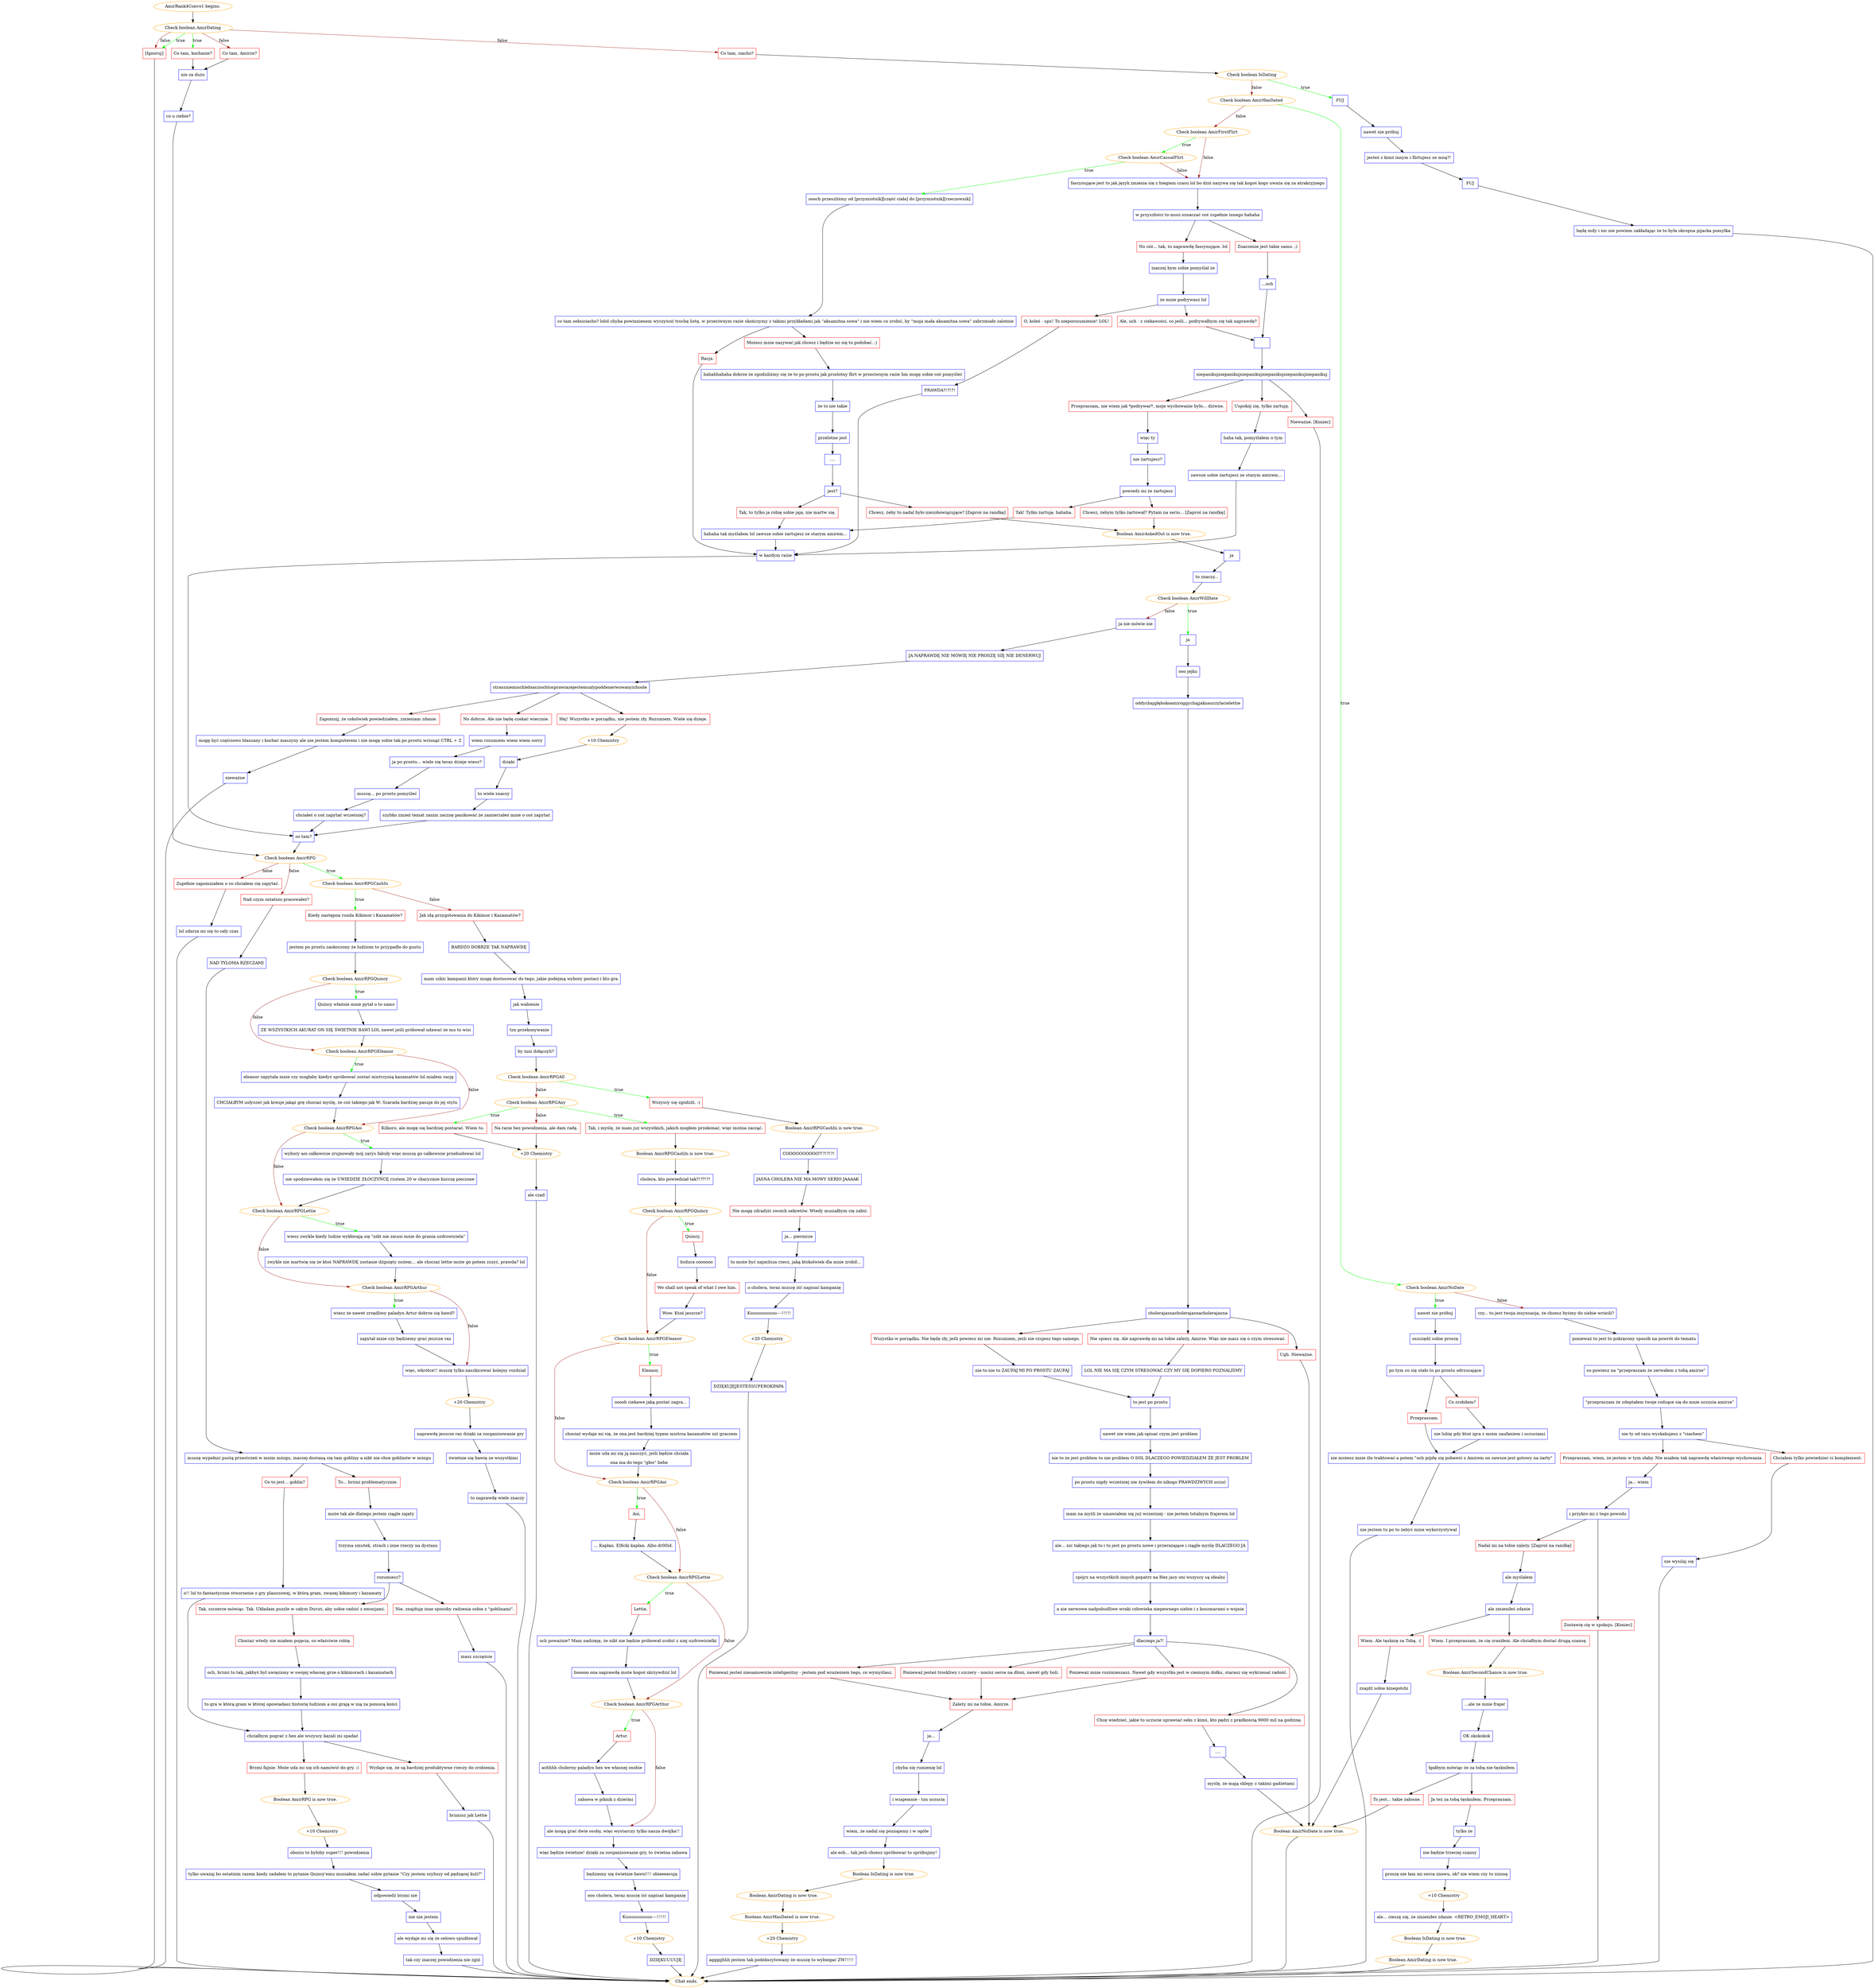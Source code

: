 digraph {
	"AmirRank4Convo1 begins." [color=orange];
		"AmirRank4Convo1 begins." -> j1901439017;
	j1901439017 [label="Check boolean AmirDating",color=orange];
		j1901439017 -> j1015576771 [label=true,color=green];
		j1901439017 -> j55864783 [label=true,color=green];
		j1901439017 -> j1011445629 [label=false,color=brown];
		j1901439017 -> j4050619991 [label=false,color=brown];
		j1901439017 -> j55864783 [label=false,color=brown];
	j1015576771 [label="Co tam, kochanie?",shape=box,color=red];
		j1015576771 -> j110233156;
	j55864783 [label="[Ignoruj]",shape=box,color=red];
		j55864783 -> "Chat ends.";
	j1011445629 [label="Co tam, Amirze?",shape=box,color=red];
		j1011445629 -> j110233156;
	j4050619991 [label="Co tam, ciacho?",shape=box,color=red];
		j4050619991 -> j299105551;
	j110233156 [label="nie za dużo",shape=box,color=blue];
		j110233156 -> j3015216861;
	"Chat ends." [color=orange];
	j299105551 [label="Check boolean IsDating",color=orange];
		j299105551 -> j2461200135 [label=true,color=green];
		j299105551 -> j869690643 [label=false,color=brown];
	j3015216861 [label="co u ciebie?",shape=box,color=blue];
		j3015216861 -> j13181005;
	j2461200135 [label="FUJ",shape=box,color=blue];
		j2461200135 -> j4193013973;
	j869690643 [label="Check boolean AmirHasDated",color=orange];
		j869690643 -> j1564964587 [label=true,color=green];
		j869690643 -> j427846108 [label=false,color=brown];
	j13181005 [label="Check boolean AmirRPG",color=orange];
		j13181005 -> j3060623829 [label=true,color=green];
		j13181005 -> j3503638681 [label=false,color=brown];
		j13181005 -> j1704582834 [label=false,color=brown];
	j4193013973 [label="nawet nie próbuj",shape=box,color=blue];
		j4193013973 -> j2197128058;
	j1564964587 [label="Check boolean AmirNoDate",color=orange];
		j1564964587 -> j1273590209 [label=true,color=green];
		j1564964587 -> j1753440920 [label=false,color=brown];
	j427846108 [label="Check boolean AmirFirstFlirt",color=orange];
		j427846108 -> j2657990682 [label=true,color=green];
		j427846108 -> j1548450924 [label=false,color=brown];
	j3060623829 [label="Check boolean AmirRPGCashIn",color=orange];
		j3060623829 -> j1170425420 [label=true,color=green];
		j3060623829 -> j985752254 [label=false,color=brown];
	j3503638681 [label="Nad czym ostatnio pracowałeś?",shape=box,color=red];
		j3503638681 -> j919887659;
	j1704582834 [label="Zupełnie zapomniałem o co chciałem cię zapytać.",shape=box,color=red];
		j1704582834 -> j528952277;
	j2197128058 [label="jesteś z kimś innym i flirtujesz ze mną?!",shape=box,color=blue];
		j2197128058 -> j811094245;
	j1273590209 [label="nawet nie próbuj",shape=box,color=blue];
		j1273590209 -> j1650271879;
	j1753440920 [label="czy... to jest twoja insynuacja, że chcesz byśmy do siebie wrócili?",shape=box,color=blue];
		j1753440920 -> j2143515711;
	j2657990682 [label="Check boolean AmirCasualFlirt",color=orange];
		j2657990682 -> j264141196 [label=true,color=green];
		j2657990682 -> j1548450924 [label=false,color=brown];
	j1548450924 [label="fascynujące jest to jak język zmienia się z biegiem czasu lol bo dziś nazywa się tak kogoś kogo uważa się za atrakcyjnego",shape=box,color=blue];
		j1548450924 -> j1115812901;
	j1170425420 [label="Kiedy następna runda Kikimor i Kazamatów?",shape=box,color=red];
		j1170425420 -> j2974966820;
	j985752254 [label="Jak idą przygotowania do Kikimor i Kazamatów?",shape=box,color=red];
		j985752254 -> j3942908646;
	j919887659 [label="NAD TYLOMA RZECZAMI",shape=box,color=blue];
		j919887659 -> j801684876;
	j528952277 [label="lol zdarza mi się to cały czas",shape=box,color=blue];
		j528952277 -> "Chat ends.";
	j811094245 [label="FUJ",shape=box,color=blue];
		j811094245 -> j307842138;
	j1650271879 [label="oszczędź sobie proszę",shape=box,color=blue];
		j1650271879 -> j2540899309;
	j2143515711 [label="ponieważ to jest to pokręcony sposób na powrót do tematu",shape=box,color=blue];
		j2143515711 -> j708466905;
	j264141196 [label="oooch przeszliśmy od [przymiotnik][część ciała] do [przymiotnik][rzeczownik]",shape=box,color=blue];
		j264141196 -> j941219669;
	j1115812901 [label="w przyszłości to musi oznaczać coś zupełnie innego hahaha",shape=box,color=blue];
		j1115812901 -> j1791216121;
		j1115812901 -> j2663230468;
	j2974966820 [label="jestem po prostu zaskoczony że ludziom to przypadło do gustu",shape=box,color=blue];
		j2974966820 -> j39894109;
	j3942908646 [label="BARDZO DOBRZE TAK NAPRAWDĘ",shape=box,color=blue];
		j3942908646 -> j2883723420;
	j801684876 [label="muszę wypełnić pustą przestrzeń w moim mózgu, inaczej dostaną się tam gobliny a nikt nie chce goblinów w mózgu",shape=box,color=blue];
		j801684876 -> j3778915069;
		j801684876 -> j1917892333;
	j307842138 [label="będę miły i nic nie powiem zakładając że to była okropna pijacka pomyłka",shape=box,color=blue];
		j307842138 -> "Chat ends.";
	j2540899309 [label="po tym co się stało to po prostu odrzucające",shape=box,color=blue];
		j2540899309 -> j1888659925;
		j2540899309 -> j2712244701;
	j708466905 [label="co powiesz na \"przepraszam że zerwałem z tobą amirze\"",shape=box,color=blue];
		j708466905 -> j3082949312;
	j941219669 [label="co tam seksiciacho? lolol chyba powinnienem wyczyścić trochę listę, w przeciwnym razie skończymy z takimi przykładami jak \"aksamitna sowa\" i nie wiem co zrobić, by \"moja mała aksamitna sowa\" zabrzmiało zalotnie",shape=box,color=blue];
		j941219669 -> j1927225223;
		j941219669 -> j2951418250;
	j1791216121 [label="No cóż... tak, to naprawdę fascynujące. lol",shape=box,color=red];
		j1791216121 -> j138749663;
	j2663230468 [label="Znaczenie jest takie samo. ;)",shape=box,color=red];
		j2663230468 -> j2712221994;
	j39894109 [label="Check boolean AmirRPGQuincy",color=orange];
		j39894109 -> j3129355018 [label=true,color=green];
		j39894109 -> j2519416544 [label=false,color=brown];
	j2883723420 [label="mam szkic kampanii który mogę dostosować do tego, jakie podejmą wybory postaci i kto gra",shape=box,color=blue];
		j2883723420 -> j1984318053;
	j3778915069 [label="To... brzmi problematycznie.",shape=box,color=red];
		j3778915069 -> j3672191174;
	j1917892333 [label="Co to jest... goblin?",shape=box,color=red];
		j1917892333 -> j249079474;
	j1888659925 [label="Przepraszam.",shape=box,color=red];
		j1888659925 -> j2061413393;
	j2712244701 [label="Co zrobiłem?",shape=box,color=red];
		j2712244701 -> j515441120;
	j3082949312 [label="\"przepraszam że zdeptałem twoje rodzące się do mnie uczucia amirze”",shape=box,color=blue];
		j3082949312 -> j1347962103;
	j1927225223 [label="Możesz mnie nazywać jak chcesz i będzie mi się to podobać. ;)",shape=box,color=red];
		j1927225223 -> j2143833465;
	j2951418250 [label="Racja.",shape=box,color=red];
		j2951418250 -> j4051863704;
	j138749663 [label="inaczej bym sobie pomyślał że",shape=box,color=blue];
		j138749663 -> j2515486836;
	j2712221994 [label="...och",shape=box,color=blue];
		j2712221994 -> j3892810779;
	j3129355018 [label="Quincy właśnie mnie pytał o to samo",shape=box,color=blue];
		j3129355018 -> j3013541545;
	j2519416544 [label="Check boolean AmirRPGEleanor",color=orange];
		j2519416544 -> j3393634923 [label=true,color=green];
		j2519416544 -> j2468658678 [label=false,color=brown];
	j1984318053 [label="jak wabienie",shape=box,color=blue];
		j1984318053 -> j446751438;
	j3672191174 [label="może tak ale dlatego jestem ciągle zajęty",shape=box,color=blue];
		j3672191174 -> j655689266;
	j249079474 [label="o!! lol to fantastyczne stworzenie z gry planszowej, w którą gram, zwanej kikimory i kazamaty",shape=box,color=blue];
		j249079474 -> j3691333014;
	j2061413393 [label="nie możesz mnie źle traktować a potem \"och pójdę się pobawić z Amirem on zawsze jest gotowy na żarty\"",shape=box,color=blue];
		j2061413393 -> j3547125251;
	j515441120 [label="nie lubię gdy ktoś igra z moim zaufaniem i uczuciami",shape=box,color=blue];
		j515441120 -> j2061413393;
	j1347962103 [label="nie ty od razu wyskakujesz z \"ciachem\"",shape=box,color=blue];
		j1347962103 -> j1389788120;
		j1347962103 -> j3620521835;
	j2143833465 [label="hahahhahaha dobrze że zgodziliśmy się że to po prostu jak przelotny flirt w przeciwnym razie hm mogę sobie coś pomyśleć",shape=box,color=blue];
		j2143833465 -> j1263402844;
	j4051863704 [label="w każdym razie",shape=box,color=blue];
		j4051863704 -> j1404377825;
	j2515486836 [label="że mnie podrywasz lol",shape=box,color=blue];
		j2515486836 -> j988263146;
		j2515486836 -> j944724473;
	j3892810779 [label=" ",shape=box,color=blue];
		j3892810779 -> j3708423539;
	j3013541545 [label="ZE WSZYSTKICH AKURAT ON SIĘ ŚWIETNIE BAWI LOL nawet jeśli próbował udawać że mu to wisi",shape=box,color=blue];
		j3013541545 -> j2519416544;
	j3393634923 [label="eleanor zapytała mnie czy mogłaby kiedyś spróbować zostać mistrzynią kazamatów lol miałem rację",shape=box,color=blue];
		j3393634923 -> j3096765520;
	j2468658678 [label="Check boolean AmirRPGAoi",color=orange];
		j2468658678 -> j3832269338 [label=true,color=green];
		j2468658678 -> j290297768 [label=false,color=brown];
	j446751438 [label="tzn przekonywanie",shape=box,color=blue];
		j446751438 -> j1479458326;
	j655689266 [label="trzyma smutek, strach i inne rzeczy na dystans",shape=box,color=blue];
		j655689266 -> j228441894;
	j3691333014 [label="chciałbym pograć z hex ale wszyscy kazali mi spadać",shape=box,color=blue];
		j3691333014 -> j3908379812;
		j3691333014 -> j3525936521;
	j3547125251 [label="nie jestem tu po to żebyś mnie wykorzystywał",shape=box,color=blue];
		j3547125251 -> "Chat ends.";
	j1389788120 [label="Przepraszam, wiem, że jestem w tym słaby. Nie miałem tak naprawdę właściwego wychowania.",shape=box,color=red];
		j1389788120 -> j641358162;
	j3620521835 [label="Chciałem tylko powiedzieć ci komplement.",shape=box,color=red];
		j3620521835 -> j2404080993;
	j1263402844 [label="że to nie takie",shape=box,color=blue];
		j1263402844 -> j3643353001;
	j1404377825 [label="co tam?",shape=box,color=blue];
		j1404377825 -> j13181005;
	j988263146 [label="O, koleś - ups! To nieporozumienie! LOL!",shape=box,color=red];
		j988263146 -> j4076281114;
	j944724473 [label="Ale, uch - z ciekawości, co jeśli... podrywałbym cię tak naprawdę?",shape=box,color=red];
		j944724473 -> j3892810779;
	j3708423539 [label="niepanikujniepanikujniepanikujniepanikujniepanikujniepanikuj",shape=box,color=blue];
		j3708423539 -> j3870412700;
		j3708423539 -> j3094501813;
		j3708423539 -> j2391020851;
	j3096765520 [label="CHCIAŁBYM usłyszeć jak kreuje jakąś grę chociaż myślę, że coś takiego jak W: Szarada bardziej pasuje do jej stylu",shape=box,color=blue];
		j3096765520 -> j2468658678;
	j3832269338 [label="wybory aoi całkowicie zrujnowały mój zarys fabuły więc muszę go całkowicie przebudować lol",shape=box,color=blue];
		j3832269338 -> j721033945;
	j290297768 [label="Check boolean AmirRPGLettie",color=orange];
		j290297768 -> j3099873783 [label=true,color=green];
		j290297768 -> j3043779789 [label=false,color=brown];
	j1479458326 [label="by inni dołączyli?",shape=box,color=blue];
		j1479458326 -> j2410754749;
	j228441894 [label="rozumiesz?",shape=box,color=blue];
		j228441894 -> j2915994927;
		j228441894 -> j2872397757;
	j3908379812 [label="Brzmi fajnie. Może uda mi się ich namówić do gry. :)",shape=box,color=red];
		j3908379812 -> j2006396036;
	j3525936521 [label="Wydaje się, że są bardziej produktywne rzeczy do zrobienia.",shape=box,color=red];
		j3525936521 -> j2672518240;
	j641358162 [label="ja... wiem",shape=box,color=blue];
		j641358162 -> j2705220111;
	j2404080993 [label="nie wysilaj się",shape=box,color=blue];
		j2404080993 -> "Chat ends.";
	j3643353001 [label="przelotne jest",shape=box,color=blue];
		j3643353001 -> j2516659678;
	j4076281114 [label="PRAWDA?!?!?!",shape=box,color=blue];
		j4076281114 -> j4051863704;
	j3870412700 [label="Uspokój się, tylko żartuję.",shape=box,color=red];
		j3870412700 -> j3595274533;
	j3094501813 [label="Przepraszam, nie wiem jak *podrywać*, moje wychowanie było... dziwne.",shape=box,color=red];
		j3094501813 -> j2940201011;
	j2391020851 [label="Nieważne. [Koniec]",shape=box,color=red];
		j2391020851 -> "Chat ends.";
	j721033945 [label="nie spodziewałem się że UWIEDZIE ZŁOCZYŃCĘ rzutem 20 w charyzmie kurczę pieczone",shape=box,color=blue];
		j721033945 -> j290297768;
	j3099873783 [label="wiesz zwykle kiedy ludzie wykłócają się \"nikt nie zmusi mnie do grania uzdrowiciela\"",shape=box,color=blue];
		j3099873783 -> j1590807746;
	j3043779789 [label="Check boolean AmirRPGArthur",color=orange];
		j3043779789 -> j3603020706 [label=true,color=green];
		j3043779789 -> j1191877322 [label=false,color=brown];
	j2410754749 [label="Check boolean AmirRPGAll",color=orange];
		j2410754749 -> j15885429 [label=true,color=green];
		j2410754749 -> j4007068273 [label=false,color=brown];
	j2915994927 [label="Tak, szczerze mówiąc. Tak. Układam puzzle w całym Duviri, aby sobie radzić z emocjami.",shape=box,color=red];
		j2915994927 -> j456248974;
	j2872397757 [label="Nie, znajduję inne sposoby radzenia sobie z \"goblinami\".",shape=box,color=red];
		j2872397757 -> j3106216601;
	j2006396036 [label="Boolean AmirRPG is now true.",color=orange];
		j2006396036 -> j3731990700;
	j2672518240 [label="brzmisz jak Lettie",shape=box,color=blue];
		j2672518240 -> "Chat ends.";
	j2705220111 [label="i przykro mi z tego powodu",shape=box,color=blue];
		j2705220111 -> j2664103583;
		j2705220111 -> j146220602;
	j2516659678 [label="....",shape=box,color=blue];
		j2516659678 -> j1889231619;
	j3595274533 [label="haha tak, pomyślałem o tym",shape=box,color=blue];
		j3595274533 -> j658698963;
	j2940201011 [label="więc ty",shape=box,color=blue];
		j2940201011 -> j3577638519;
	j1590807746 [label="zwykle nie martwię się że ktoś NAPRAWDĘ zostanie dźgnięty nożem... ale chociaż lettie może go potem zszyć, prawda? lol",shape=box,color=blue];
		j1590807746 -> j3043779789;
	j3603020706 [label="wiesz że nawet zrzędliwy paladyn Artur dobrze się bawił?",shape=box,color=blue];
		j3603020706 -> j615414194;
	j1191877322 [label="więc, wkrótce!! muszę tylko naszkicować kolejny rozdział",shape=box,color=blue];
		j1191877322 -> j3689185576;
	j15885429 [label="Wszyscy się zgodzili. :)",shape=box,color=red];
		j15885429 -> j441322820;
	j4007068273 [label="Check boolean AmirRPGAny",color=orange];
		j4007068273 -> j3885028963 [label=true,color=green];
		j4007068273 -> j3238250569 [label=true,color=green];
		j4007068273 -> j1213956197 [label=false,color=brown];
	j456248974 [label="Chociaż wtedy nie miałem pojęcia, co właściwie robię.",shape=box,color=red];
		j456248974 -> j303947138;
	j3106216601 [label="masz szczęście",shape=box,color=blue];
		j3106216601 -> "Chat ends.";
	j3731990700 [label="+10 Chemistry",color=orange];
		j3731990700 -> j146015389;
	j2664103583 [label="Nadal mi na tobie zależy. [Zaproś na randkę]",shape=box,color=red];
		j2664103583 -> j751802442;
	j146220602 [label="Zostawię cię w spokoju. [Koniec]",shape=box,color=red];
		j146220602 -> "Chat ends.";
	j1889231619 [label="jest?",shape=box,color=blue];
		j1889231619 -> j4201372061;
		j1889231619 -> j3440344384;
	j658698963 [label="zawsze sobie żartujesz ze starym amirem...",shape=box,color=blue];
		j658698963 -> j4051863704;
	j3577638519 [label="nie żartujesz?",shape=box,color=blue];
		j3577638519 -> j3330331015;
	j615414194 [label="zapytał mnie czy będziemy grać jeszcze raz",shape=box,color=blue];
		j615414194 -> j1191877322;
	j3689185576 [label="+20 Chemistry",color=orange];
		j3689185576 -> j1422396226;
	j441322820 [label="Boolean AmirRPGCashIn is now true.",color=orange];
		j441322820 -> j1671555685;
	j3885028963 [label="Tak, i myślę, że mam już wszystkich, jakich mogłem przekonać, więc można zacząć.",shape=box,color=red];
		j3885028963 -> j2948973457;
	j3238250569 [label="Kilkoro, ale mogę się bardziej postarać. Wiem to.",shape=box,color=red];
		j3238250569 -> j866811482;
	j1213956197 [label="Na razie bez powodzenia, ale dam radę.",shape=box,color=red];
		j1213956197 -> j866811482;
	j303947138 [label="och, brzmi to tak, jakbyś był uwięziony w swojej własnej grze o kikimorach i kazamatach",shape=box,color=blue];
		j303947138 -> j3899253540;
	j146015389 [label="oboziu to byłoby super!!! powodzenia",shape=box,color=blue];
		j146015389 -> j2458264049;
	j751802442 [label="ale myślałem",shape=box,color=blue];
		j751802442 -> j1762115072;
	j4201372061 [label="Chcesz, żeby to nadal było niezobowiązujące? [Zaproś na randkę]",shape=box,color=red];
		j4201372061 -> j2657543312;
	j3440344384 [label="Tak, to tylko ja robię sobie jaja, nie martw się.",shape=box,color=red];
		j3440344384 -> j3615836924;
	j3330331015 [label="powiedz mi że żartujesz",shape=box,color=blue];
		j3330331015 -> j2856771157;
		j3330331015 -> j1062859744;
	j1422396226 [label="naprawdę jeszcze raz dzięki za zorganizowanie gry",shape=box,color=blue];
		j1422396226 -> j3083599149;
	j1671555685 [label="COOOOOOOOOO?!?!?!?!",shape=box,color=blue];
		j1671555685 -> j4216009071;
	j2948973457 [label="Boolean AmirRPGCashIn is now true.",color=orange];
		j2948973457 -> j1356400829;
	j866811482 [label="+20 Chemistry",color=orange];
		j866811482 -> j507697826;
	j3899253540 [label="to gra w którą gram w której opowiadasz historię ludziom a oni grają w nią za pomocą kości",shape=box,color=blue];
		j3899253540 -> j3691333014;
	j2458264049 [label="tylko uważaj bo ostatnim razem kiedy zadałem to pytanie Quincy'emu musiałem zadać sobie pytanie \"Czy jestem szybszy od pędzącej kuli?\"",shape=box,color=blue];
		j2458264049 -> j2267602926;
	j1762115072 [label="ale zmieniłeś zdanie",shape=box,color=blue];
		j1762115072 -> j1255803615;
		j1762115072 -> j1637832424;
	j2657543312 [label="Boolean AmirAskedOut is now true.",color=orange];
		j2657543312 -> j2012588582;
	j3615836924 [label="hahaha tak myślałem lol zawsze sobie żartujesz ze starym amirem...",shape=box,color=blue];
		j3615836924 -> j4051863704;
	j2856771157 [label="Chcesz, żebym tylko żartował? Pytam na serio... [Zaproś na randkę]",shape=box,color=red];
		j2856771157 -> j2657543312;
	j1062859744 [label="Tak! Tylko żartuję. hahaha.",shape=box,color=red];
		j1062859744 -> j3615836924;
	j3083599149 [label="świetnie się bawię ze wszystkimi",shape=box,color=blue];
		j3083599149 -> j554258531;
	j4216009071 [label="JASNA CHOLERA NIE MA MOWY SERIO JAAAAK",shape=box,color=blue];
		j4216009071 -> j1689164970;
	j1356400829 [label="cholera, kto powiedział tak?!??!?!",shape=box,color=blue];
		j1356400829 -> j1892846008;
	j507697826 [label="ale czad",shape=box,color=blue];
		j507697826 -> "Chat ends.";
	j2267602926 [label="odpowiedź brzmi nie",shape=box,color=blue];
		j2267602926 -> j374343088;
	j1255803615 [label="Wiem. Ale tęsknię za Tobą. :(",shape=box,color=red];
		j1255803615 -> j3368443355;
	j1637832424 [label="Wiem. I przepraszam, że cię zraniłem. Ale chciałbym dostać drugą szansę.",shape=box,color=red];
		j1637832424 -> j1572738332;
	j2012588582 [label="ja",shape=box,color=blue];
		j2012588582 -> j398195736;
	j554258531 [label="to naprawdę wiele znaczy",shape=box,color=blue];
		j554258531 -> "Chat ends.";
	j1689164970 [label="Nie mogę zdradzić swoich sekretów. Wtedy musiałbym cię zabić.",shape=box,color=red];
		j1689164970 -> j3376386367;
	j1892846008 [label="Check boolean AmirRPGQuincy",color=orange];
		j1892846008 -> j4216424140 [label=true,color=green];
		j1892846008 -> j3259202448 [label=false,color=brown];
	j374343088 [label="nie nie jestem",shape=box,color=blue];
		j374343088 -> j393761298;
	j3368443355 [label="znajdź sobie kinegotchi",shape=box,color=blue];
		j3368443355 -> j2322051913;
	j1572738332 [label="Boolean AmirSecondChance is now true.",color=orange];
		j1572738332 -> j2273768775;
	j398195736 [label="to znaczy...",shape=box,color=blue];
		j398195736 -> j1477186602;
	j3376386367 [label="ja... piernicze",shape=box,color=blue];
		j3376386367 -> j3235572879;
	j4216424140 [label="Quincy,",shape=box,color=red];
		j4216424140 -> j2591322650;
	j3259202448 [label="Check boolean AmirRPGEleanor",color=orange];
		j3259202448 -> j2027101469 [label=true,color=green];
		j3259202448 -> j1611217381 [label=false,color=brown];
	j393761298 [label="ale wydaje mi się że celowo spudłował",shape=box,color=blue];
		j393761298 -> j2522925433;
	j2322051913 [label="Boolean AmirNoDate is now true.",color=orange];
		j2322051913 -> "Chat ends.";
	j2273768775 [label="...ale ze mnie frajer",shape=box,color=blue];
		j2273768775 -> j947094207;
	j1477186602 [label="Check boolean AmirWillDate",color=orange];
		j1477186602 -> j1077892724 [label=true,color=green];
		j1477186602 -> j4232790873 [label=false,color=brown];
	j3235572879 [label="to może być najmilsza rzecz, jaką ktokolwiek dla mnie zrobił...",shape=box,color=blue];
		j3235572879 -> j419674895;
	j2591322650 [label="bzdura coooooo",shape=box,color=blue];
		j2591322650 -> j468429144;
	j2027101469 [label="Eleanor,",shape=box,color=red];
		j2027101469 -> j1633927437;
	j1611217381 [label="Check boolean AmirRPGAoi",color=orange];
		j1611217381 -> j815856102 [label=true,color=green];
		j1611217381 -> j2067107230 [label=false,color=brown];
	j2522925433 [label="tak czy inaczej powodzenia nie zgiń",shape=box,color=blue];
		j2522925433 -> "Chat ends.";
	j947094207 [label="OK okokokok",shape=box,color=blue];
		j947094207 -> j2820310117;
	j1077892724 [label="ja",shape=box,color=blue];
		j1077892724 -> j2790943129;
	j4232790873 [label="ja nie mówie nie",shape=box,color=blue];
		j4232790873 -> j2587128961;
	j419674895 [label="o cholera, teraz muszę iść napisać kampanię",shape=box,color=blue];
		j419674895 -> j2268218969;
	j468429144 [label="We shall not speak of what I owe him.",shape=box,color=red];
		j468429144 -> j1127457071;
	j1633927437 [label="ooooh ciekawe jaką postać zagra...",shape=box,color=blue];
		j1633927437 -> j2683720697;
	j815856102 [label="Aoi,",shape=box,color=red];
		j815856102 -> j2837575383;
	j2067107230 [label="Check boolean AmirRPGLettie",color=orange];
		j2067107230 -> j3402005505 [label=true,color=green];
		j2067107230 -> j241471578 [label=false,color=brown];
	j2820310117 [label="łgałbym mówiąc że za tobą nie tęskniłem",shape=box,color=blue];
		j2820310117 -> j1965617011;
		j2820310117 -> j190136421;
	j2790943129 [label="ooo jejku",shape=box,color=blue];
		j2790943129 -> j1732764796;
	j2587128961 [label="JA NAPRAWDĘ NIE MÓWIĘ NIE PROSZĘ SIĘ NIE DENERWUJ",shape=box,color=blue];
		j2587128961 -> j3823516959;
	j2268218969 [label="Kuuuuuuuuuu----!!!!!",shape=box,color=blue];
		j2268218969 -> j2045034909;
	j1127457071 [label="Wow. Ktoś jeszcze?",shape=box,color=blue];
		j1127457071 -> j3259202448;
	j2683720697 [label="chociaż wydaje mi się, że ona jest bardziej typem mistrza kazamatów niż graczem",shape=box,color=blue];
		j2683720697 -> j1036238969;
	j2837575383 [label="... Kapłan. Elficki kapłan. Albo dr00id.",shape=box,color=blue];
		j2837575383 -> j2067107230;
	j3402005505 [label="Lettie,",shape=box,color=red];
		j3402005505 -> j2387538575;
	j241471578 [label="Check boolean AmirRPGArthur",color=orange];
		j241471578 -> j1148925364 [label=true,color=green];
		j241471578 -> j3965036659 [label=false,color=brown];
	j1965617011 [label="Ja też za tobą tęskniłem. Przepraszam.",shape=box,color=red];
		j1965617011 -> j1604412936;
	j190136421 [label="To jest... takie żałosne.",shape=box,color=red];
		j190136421 -> j2322051913;
	j1732764796 [label="oddychajgłębokoamiroggychajjaknauczylacielettie",shape=box,color=blue];
		j1732764796 -> j3362018311;
	j3823516959 [label="straszniemischlebiasziochtosprawiazejestemcalypoddenerwowanyichoole",shape=box,color=blue];
		j3823516959 -> j3668044960;
		j3823516959 -> j821052212;
		j3823516959 -> j448178613;
	j2045034909 [label="+20 Chemistry",color=orange];
		j2045034909 -> j2559464925;
	j1036238969 [label="może uda mi się ją nauczyć, jeśli będzie chciała
ona ma do tego \"głos\" hehe",shape=box,color=blue];
		j1036238969 -> j1611217381;
	j2387538575 [label="och poważnie? Mam nadzieję, że nikt nie będzie próbował zrobić z niej uzdrowicielki",shape=box,color=blue];
		j2387538575 -> j1527676593;
	j1148925364 [label="Artur.",shape=box,color=red];
		j1148925364 -> j3949090145;
	j3965036659 [label="ale mogą grać dwie osoby, więc wystarczy tylko nasza dwójka!!",shape=box,color=blue];
		j3965036659 -> j296530167;
	j1604412936 [label="tylko że",shape=box,color=blue];
		j1604412936 -> j2454840910;
	j3362018311 [label="cholerajasnacholerajasnacholerajasna",shape=box,color=blue];
		j3362018311 -> j2048164723;
		j3362018311 -> j2111282729;
		j3362018311 -> j492330759;
	j3668044960 [label="Hej! Wszystko w porządku, nie jestem zły. Rozumiem. Wiele się dzieje.",shape=box,color=red];
		j3668044960 -> j299397240;
	j821052212 [label="No dobrze. Ale nie będę czekać wiecznie.",shape=box,color=red];
		j821052212 -> j3104111016;
	j448178613 [label="Zapomnij, że cokolwiek powiedziałem, zmieniam zdanie.",shape=box,color=red];
		j448178613 -> j2608488353;
	j2559464925 [label="DZIĘKUJĘJESTEŚSUPEROKPAPA",shape=box,color=blue];
		j2559464925 -> "Chat ends.";
	j1527676593 [label="booooo ona naprawdę może kogoś skrzywdzić lol",shape=box,color=blue];
		j1527676593 -> j241471578;
	j3949090145 [label="achhhh cholerny paladyn hex we własnej osobie",shape=box,color=blue];
		j3949090145 -> j1134457546;
	j296530167 [label="więc będzie świetnie! dzięki za zorganizowanie gry, to świetna zabawa",shape=box,color=blue];
		j296530167 -> j2175841682;
	j2454840910 [label="nie będzie trzeciej szansy",shape=box,color=blue];
		j2454840910 -> j3014563781;
	j2048164723 [label="Ugh. Nieważne.",shape=box,color=red];
		j2048164723 -> j2322051913;
	j2111282729 [label="Nie spiesz się. Ale naprawdę mi na tobie zależy, Amirze. Więc nie masz się o czym stresować.",shape=box,color=red];
		j2111282729 -> j33255167;
	j492330759 [label="Wszystko w porządku. Nie będę zły, jeśli powiesz mi nie. Rozumiem, jeśli nie czujesz tego samego.",shape=box,color=red];
		j492330759 -> j3445621336;
	j299397240 [label="+10 Chemistry",color=orange];
		j299397240 -> j2218486993;
	j3104111016 [label="wiem rozumiem wiem wiem sorry",shape=box,color=blue];
		j3104111016 -> j1998959973;
	j2608488353 [label="mogę być częściowo blaszany i kochać maszyny ale nie jestem komputerem i nie mogę sobie tak po prostu wcisnąć CTRL + Z",shape=box,color=blue];
		j2608488353 -> j2736099161;
	j1134457546 [label="zabawa w piknik z dziećmi",shape=box,color=blue];
		j1134457546 -> j3965036659;
	j2175841682 [label="będziemy się świetnie bawić!!! obieeeecuję",shape=box,color=blue];
		j2175841682 -> j3872084903;
	j3014563781 [label="proszę nie łam mi serca znowu, ok? nie wiem czy to zniosę",shape=box,color=blue];
		j3014563781 -> j3184606752;
	j33255167 [label="LOL NIE MA SIĘ CZYM STRESOWAĆ CZY MY SIĘ DOPIERO POZNALIŚMY",shape=box,color=blue];
		j33255167 -> j3533621357;
	j3445621336 [label="nie to nie to ZAUFAJ MI PO PROSTU ZAUFAJ",shape=box,color=blue];
		j3445621336 -> j3533621357;
	j2218486993 [label="dzięki",shape=box,color=blue];
		j2218486993 -> j891564398;
	j1998959973 [label="ja po prostu... wiele się teraz dzieje wiesz?",shape=box,color=blue];
		j1998959973 -> j3689394673;
	j2736099161 [label="nieważne",shape=box,color=blue];
		j2736099161 -> "Chat ends.";
	j3872084903 [label="ooo cholera, teraz muszę iść napisać kampanię",shape=box,color=blue];
		j3872084903 -> j455382385;
	j3184606752 [label="+10 Chemistry",color=orange];
		j3184606752 -> j1174318393;
	j3533621357 [label="to jest po prostu",shape=box,color=blue];
		j3533621357 -> j2617271899;
	j891564398 [label="to wiele znaczy",shape=box,color=blue];
		j891564398 -> j1850591876;
	j3689394673 [label="muszę... po prostu pomyśleć",shape=box,color=blue];
		j3689394673 -> j3425976099;
	j455382385 [label="Kuuuuuuuuuu----!!!!!",shape=box,color=blue];
		j455382385 -> j2121834392;
	j1174318393 [label="ale... cieszę się, że zmieniłeś zdanie. <RETRO_EMOJI_HEART>",shape=box,color=blue];
		j1174318393 -> j855872083;
	j2617271899 [label="nawet nie wiem jak opisać czym jest problem",shape=box,color=blue];
		j2617271899 -> j1226014370;
	j1850591876 [label="szybko zmień temat zanim zacznę panikować że zamierzałeś mnie o coś zapytać",shape=box,color=blue];
		j1850591876 -> j1404377825;
	j3425976099 [label="chciałeś o coś zapytać wcześniej?",shape=box,color=blue];
		j3425976099 -> j1404377825;
	j2121834392 [label="+10 Chemistry",color=orange];
		j2121834392 -> j3083990226;
	j855872083 [label="Boolean IsDating is now true.",color=orange];
		j855872083 -> j3208739917;
	j1226014370 [label="nie to że jest problem to nie problem O SOL DLACZEGO POWIEDZIAŁEM ŻE JEST PROBLEM",shape=box,color=blue];
		j1226014370 -> j3375250929;
	j3083990226 [label="DZIĘKUUUUJĘ",shape=box,color=blue];
		j3083990226 -> "Chat ends.";
	j3208739917 [label="Boolean AmirDating is now true.",color=orange];
		j3208739917 -> "Chat ends.";
	j3375250929 [label="po prostu nigdy wcześniej nie żywiłem do nikogo PRAWDZIWYCH uczuć",shape=box,color=blue];
		j3375250929 -> j346412654;
	j346412654 [label="mam na myśli że umawiałem się już wcześniej - nie jestem totalnym frajerem lol",shape=box,color=blue];
		j346412654 -> j2743919730;
	j2743919730 [label="ale... nic takiego jak to i to jest po prostu nowe i przerażające i ciągle myślę DLACZEGO JA",shape=box,color=blue];
		j2743919730 -> j2260087833;
	j2260087833 [label="spójrz na wszystkich innych popatrz na Hex jacy oni wszyscy są idealni",shape=box,color=blue];
		j2260087833 -> j1386990894;
	j1386990894 [label="a nie nerwowe nadpobudliwe wraki człowieka niepewnego siebie i z koszmarami o wojnie",shape=box,color=blue];
		j1386990894 -> j3382338261;
	j3382338261 [label="dlaczego ja?!",shape=box,color=blue];
		j3382338261 -> j2486297617;
		j3382338261 -> j3944209805;
		j3382338261 -> j1389383727;
		j3382338261 -> j2865464283;
	j2486297617 [label="Ponieważ jesteś niesamowicie inteligentny - jestem pod wrażeniem tego, co wymyślasz.",shape=box,color=red];
		j2486297617 -> j3342782179;
	j3944209805 [label="Ponieważ jesteś troskliwy i szczery - nosisz serce na dłoni, nawet gdy boli.",shape=box,color=red];
		j3944209805 -> j3342782179;
	j1389383727 [label="Ponieważ mnie rozśmieszasz. Nawet gdy wszystko jest w ciemnym dołku, starasz się wykrzesać radość.",shape=box,color=red];
		j1389383727 -> j3342782179;
	j2865464283 [label="Chcę wiedzieć, jakie to uczucie uprawiać seks z kimś, kto pędzi z prędkością 9000 mil na godzinę.",shape=box,color=red];
		j2865464283 -> j1170284643;
	j3342782179 [label="Zależy mi na tobie, Amirze.",shape=box,color=red];
		j3342782179 -> j1532564990;
	j1170284643 [label="....",shape=box,color=blue];
		j1170284643 -> j948884591;
	j1532564990 [label="ja...",shape=box,color=blue];
		j1532564990 -> j2982975437;
	j948884591 [label="myślę, że mają sklepy z takimi gadżetami",shape=box,color=blue];
		j948884591 -> j2322051913;
	j2982975437 [label="chyba się rumienię lol",shape=box,color=blue];
		j2982975437 -> j3215917591;
	j3215917591 [label="i wzajemnie - tzn uczucia",shape=box,color=blue];
		j3215917591 -> j410411377;
	j410411377 [label="wiem, że nadal się poznajemy i w ogóle",shape=box,color=blue];
		j410411377 -> j3632011835;
	j3632011835 [label="ale ech... tak jeśli chcesz spróbować to spróbujmy!",shape=box,color=blue];
		j3632011835 -> j2051945048;
	j2051945048 [label="Boolean IsDating is now true.",color=orange];
		j2051945048 -> j764550317;
	j764550317 [label="Boolean AmirDating is now true.",color=orange];
		j764550317 -> j2174751820;
	j2174751820 [label="Boolean AmirHasDated is now true.",color=orange];
		j2174751820 -> j2179995665;
	j2179995665 [label="+20 Chemistry",color=orange];
		j2179995665 -> j100086494;
	j100086494 [label="agggghhh jestem tak podekscytowany że muszę to wybiegać ZW!!!!!",shape=box,color=blue];
		j100086494 -> "Chat ends.";
}